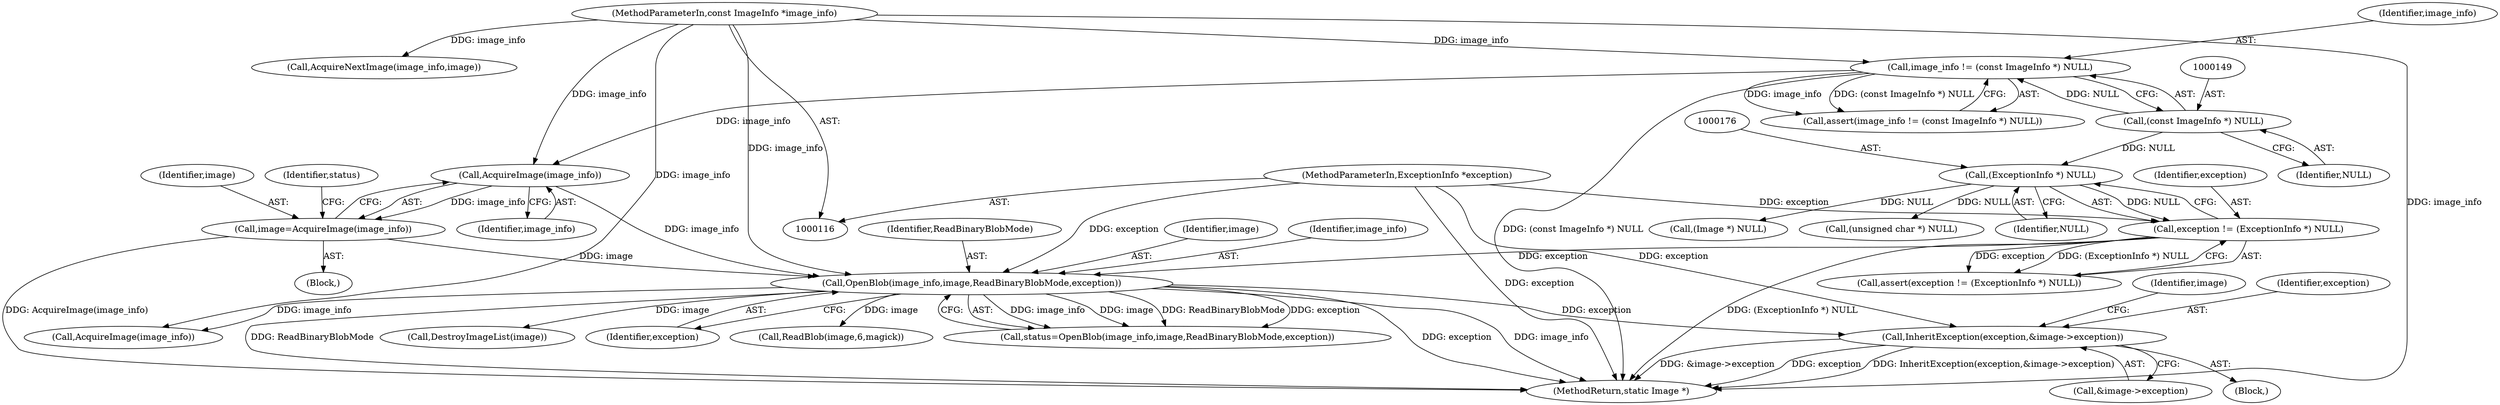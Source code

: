 digraph "0_ImageMagick_f6e9d0d9955e85bdd7540b251cd50d598dacc5e6_20@pointer" {
"1001418" [label="(Call,InheritException(exception,&image->exception))"];
"1000190" [label="(Call,OpenBlob(image_info,image,ReadBinaryBlobMode,exception))"];
"1000186" [label="(Call,AcquireImage(image_info))"];
"1000146" [label="(Call,image_info != (const ImageInfo *) NULL)"];
"1000117" [label="(MethodParameterIn,const ImageInfo *image_info)"];
"1000148" [label="(Call,(const ImageInfo *) NULL)"];
"1000184" [label="(Call,image=AcquireImage(image_info))"];
"1000173" [label="(Call,exception != (ExceptionInfo *) NULL)"];
"1000118" [label="(MethodParameterIn,ExceptionInfo *exception)"];
"1000175" [label="(Call,(ExceptionInfo *) NULL)"];
"1000173" [label="(Call,exception != (ExceptionInfo *) NULL)"];
"1000190" [label="(Call,OpenBlob(image_info,image,ReadBinaryBlobMode,exception))"];
"1000177" [label="(Identifier,NULL)"];
"1000194" [label="(Identifier,exception)"];
"1000192" [label="(Identifier,image)"];
"1001417" [label="(Block,)"];
"1000150" [label="(Identifier,NULL)"];
"1000186" [label="(Call,AcquireImage(image_info))"];
"1000184" [label="(Call,image=AcquireImage(image_info))"];
"1000118" [label="(MethodParameterIn,ExceptionInfo *exception)"];
"1000210" [label="(Call,ReadBlob(image,6,magick))"];
"1000825" [label="(Call,AcquireNextImage(image_info,image))"];
"1000119" [label="(Block,)"];
"1000174" [label="(Identifier,exception)"];
"1000191" [label="(Identifier,image_info)"];
"1001420" [label="(Call,&image->exception)"];
"1000187" [label="(Identifier,image_info)"];
"1000145" [label="(Call,assert(image_info != (const ImageInfo *) NULL))"];
"1000205" [label="(Call,(Image *) NULL)"];
"1001418" [label="(Call,InheritException(exception,&image->exception))"];
"1000117" [label="(MethodParameterIn,const ImageInfo *image_info)"];
"1000189" [label="(Identifier,status)"];
"1000301" [label="(Call,(unsigned char *) NULL)"];
"1000146" [label="(Call,image_info != (const ImageInfo *) NULL)"];
"1000346" [label="(Call,AcquireImage(image_info))"];
"1000175" [label="(Call,(ExceptionInfo *) NULL)"];
"1000148" [label="(Call,(const ImageInfo *) NULL)"];
"1001426" [label="(Identifier,image)"];
"1001554" [label="(MethodReturn,static Image *)"];
"1000188" [label="(Call,status=OpenBlob(image_info,image,ReadBinaryBlobMode,exception))"];
"1000172" [label="(Call,assert(exception != (ExceptionInfo *) NULL))"];
"1000147" [label="(Identifier,image_info)"];
"1000193" [label="(Identifier,ReadBinaryBlobMode)"];
"1000202" [label="(Call,DestroyImageList(image))"];
"1000185" [label="(Identifier,image)"];
"1001419" [label="(Identifier,exception)"];
"1001418" -> "1001417"  [label="AST: "];
"1001418" -> "1001420"  [label="CFG: "];
"1001419" -> "1001418"  [label="AST: "];
"1001420" -> "1001418"  [label="AST: "];
"1001426" -> "1001418"  [label="CFG: "];
"1001418" -> "1001554"  [label="DDG: exception"];
"1001418" -> "1001554"  [label="DDG: InheritException(exception,&image->exception)"];
"1001418" -> "1001554"  [label="DDG: &image->exception"];
"1000190" -> "1001418"  [label="DDG: exception"];
"1000118" -> "1001418"  [label="DDG: exception"];
"1000190" -> "1000188"  [label="AST: "];
"1000190" -> "1000194"  [label="CFG: "];
"1000191" -> "1000190"  [label="AST: "];
"1000192" -> "1000190"  [label="AST: "];
"1000193" -> "1000190"  [label="AST: "];
"1000194" -> "1000190"  [label="AST: "];
"1000188" -> "1000190"  [label="CFG: "];
"1000190" -> "1001554"  [label="DDG: exception"];
"1000190" -> "1001554"  [label="DDG: image_info"];
"1000190" -> "1001554"  [label="DDG: ReadBinaryBlobMode"];
"1000190" -> "1000188"  [label="DDG: image_info"];
"1000190" -> "1000188"  [label="DDG: image"];
"1000190" -> "1000188"  [label="DDG: ReadBinaryBlobMode"];
"1000190" -> "1000188"  [label="DDG: exception"];
"1000186" -> "1000190"  [label="DDG: image_info"];
"1000117" -> "1000190"  [label="DDG: image_info"];
"1000184" -> "1000190"  [label="DDG: image"];
"1000173" -> "1000190"  [label="DDG: exception"];
"1000118" -> "1000190"  [label="DDG: exception"];
"1000190" -> "1000202"  [label="DDG: image"];
"1000190" -> "1000210"  [label="DDG: image"];
"1000190" -> "1000346"  [label="DDG: image_info"];
"1000186" -> "1000184"  [label="AST: "];
"1000186" -> "1000187"  [label="CFG: "];
"1000187" -> "1000186"  [label="AST: "];
"1000184" -> "1000186"  [label="CFG: "];
"1000186" -> "1000184"  [label="DDG: image_info"];
"1000146" -> "1000186"  [label="DDG: image_info"];
"1000117" -> "1000186"  [label="DDG: image_info"];
"1000146" -> "1000145"  [label="AST: "];
"1000146" -> "1000148"  [label="CFG: "];
"1000147" -> "1000146"  [label="AST: "];
"1000148" -> "1000146"  [label="AST: "];
"1000145" -> "1000146"  [label="CFG: "];
"1000146" -> "1001554"  [label="DDG: (const ImageInfo *) NULL"];
"1000146" -> "1000145"  [label="DDG: image_info"];
"1000146" -> "1000145"  [label="DDG: (const ImageInfo *) NULL"];
"1000117" -> "1000146"  [label="DDG: image_info"];
"1000148" -> "1000146"  [label="DDG: NULL"];
"1000117" -> "1000116"  [label="AST: "];
"1000117" -> "1001554"  [label="DDG: image_info"];
"1000117" -> "1000346"  [label="DDG: image_info"];
"1000117" -> "1000825"  [label="DDG: image_info"];
"1000148" -> "1000150"  [label="CFG: "];
"1000149" -> "1000148"  [label="AST: "];
"1000150" -> "1000148"  [label="AST: "];
"1000148" -> "1000175"  [label="DDG: NULL"];
"1000184" -> "1000119"  [label="AST: "];
"1000185" -> "1000184"  [label="AST: "];
"1000189" -> "1000184"  [label="CFG: "];
"1000184" -> "1001554"  [label="DDG: AcquireImage(image_info)"];
"1000173" -> "1000172"  [label="AST: "];
"1000173" -> "1000175"  [label="CFG: "];
"1000174" -> "1000173"  [label="AST: "];
"1000175" -> "1000173"  [label="AST: "];
"1000172" -> "1000173"  [label="CFG: "];
"1000173" -> "1001554"  [label="DDG: (ExceptionInfo *) NULL"];
"1000173" -> "1000172"  [label="DDG: exception"];
"1000173" -> "1000172"  [label="DDG: (ExceptionInfo *) NULL"];
"1000118" -> "1000173"  [label="DDG: exception"];
"1000175" -> "1000173"  [label="DDG: NULL"];
"1000118" -> "1000116"  [label="AST: "];
"1000118" -> "1001554"  [label="DDG: exception"];
"1000175" -> "1000177"  [label="CFG: "];
"1000176" -> "1000175"  [label="AST: "];
"1000177" -> "1000175"  [label="AST: "];
"1000175" -> "1000205"  [label="DDG: NULL"];
"1000175" -> "1000301"  [label="DDG: NULL"];
}
